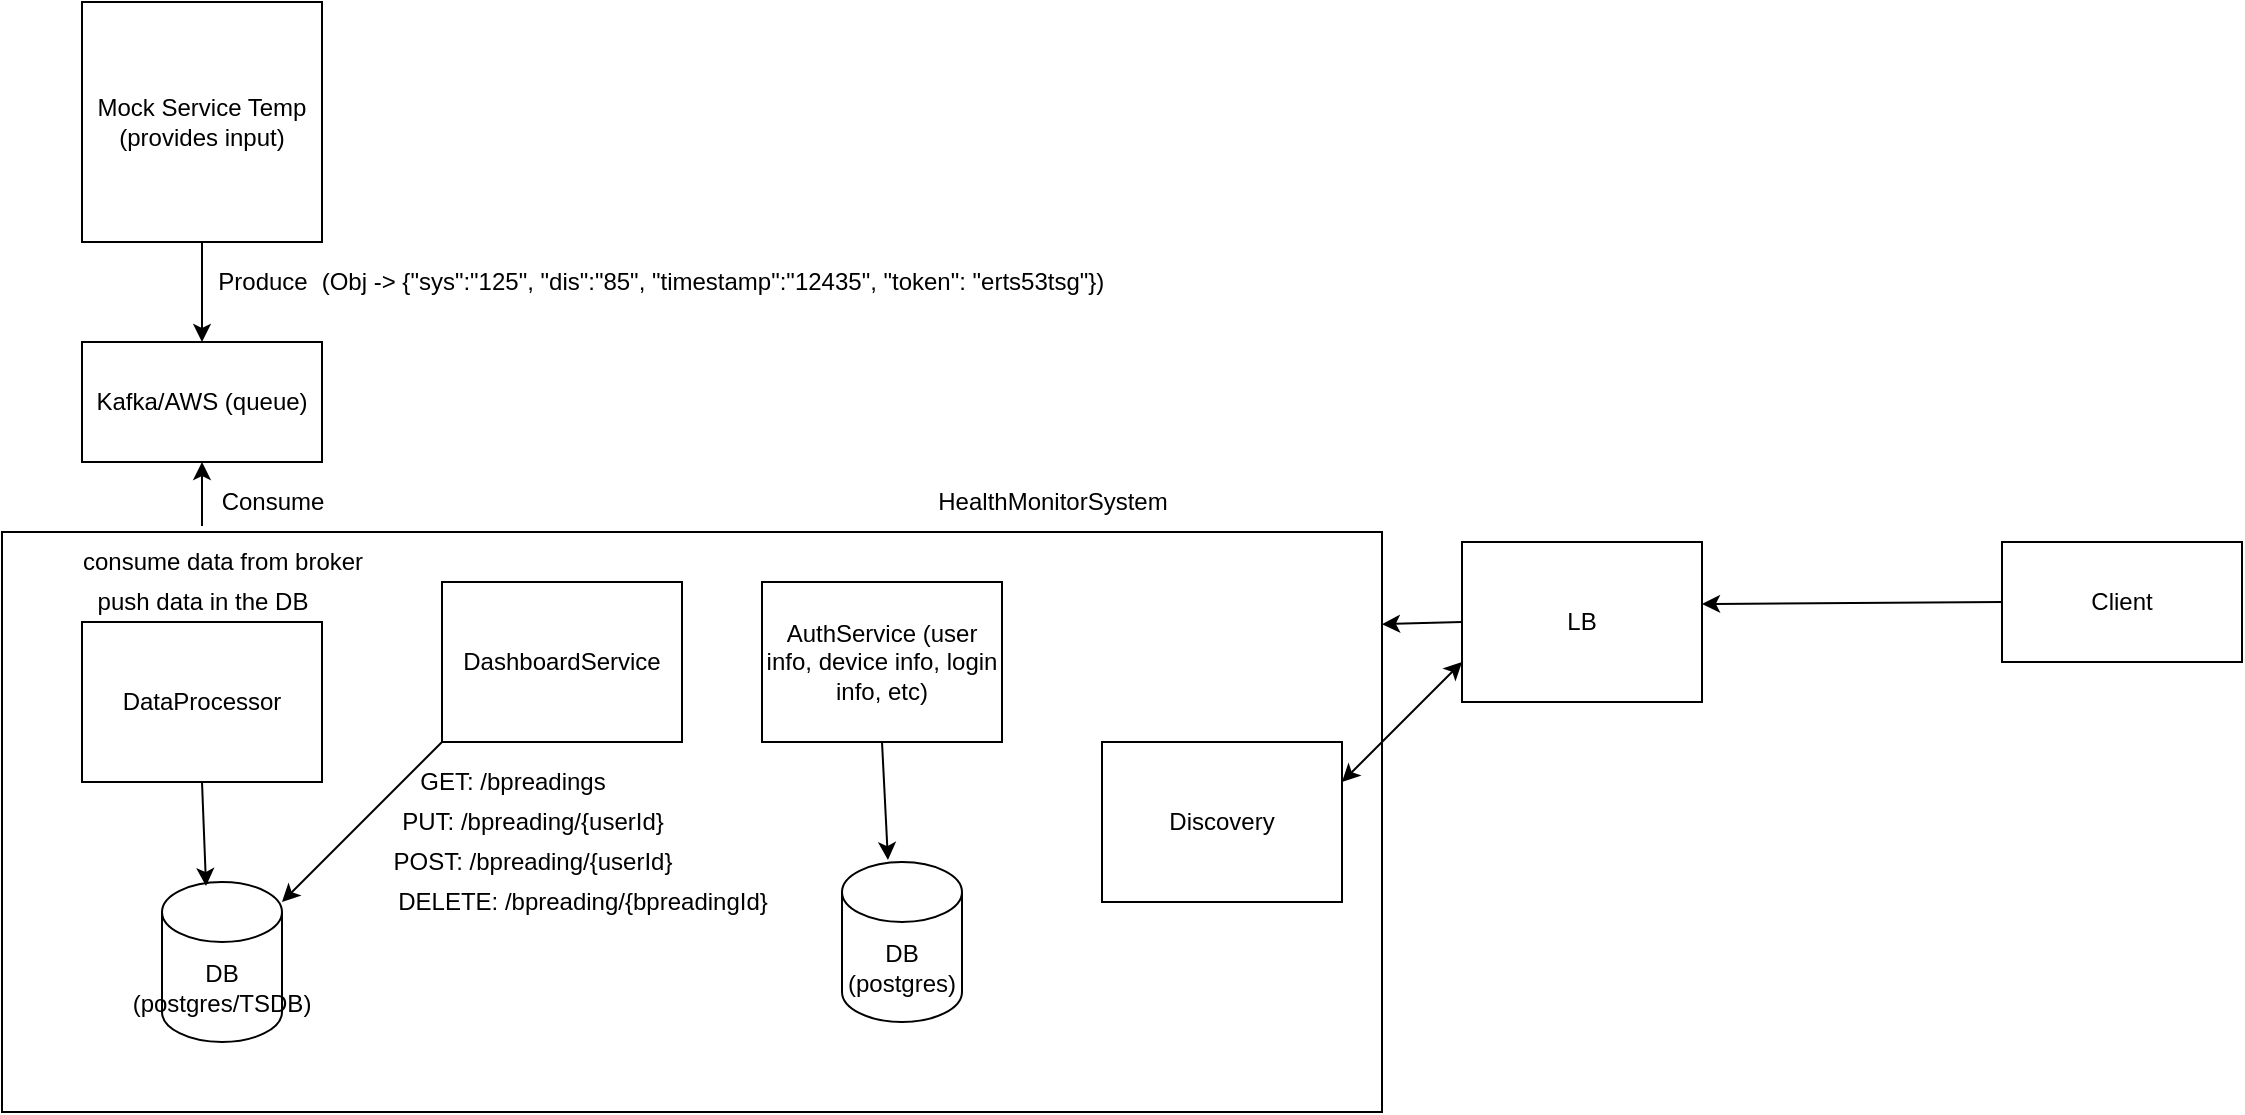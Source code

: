 <mxfile version="14.0.1" type="github">
  <diagram id="4xm_vAh3W-rZlw4PpbCW" name="Page-1">
    <mxGraphModel dx="1298" dy="834" grid="1" gridSize="10" guides="1" tooltips="1" connect="1" arrows="1" fold="1" page="1" pageScale="1" pageWidth="850" pageHeight="1100" math="0" shadow="0">
      <root>
        <mxCell id="0" />
        <mxCell id="1" parent="0" />
        <mxCell id="cq1kmCE_dH1wWy3KrnaW-49" value="" style="rounded=0;whiteSpace=wrap;html=1;" vertex="1" parent="1">
          <mxGeometry y="275" width="690" height="290" as="geometry" />
        </mxCell>
        <mxCell id="cq1kmCE_dH1wWy3KrnaW-1" value="Mock Service Temp (provides input)" style="rounded=0;whiteSpace=wrap;html=1;" vertex="1" parent="1">
          <mxGeometry x="40" y="10" width="120" height="120" as="geometry" />
        </mxCell>
        <mxCell id="cq1kmCE_dH1wWy3KrnaW-4" value="Client" style="rounded=0;whiteSpace=wrap;html=1;" vertex="1" parent="1">
          <mxGeometry x="1000" y="280" width="120" height="60" as="geometry" />
        </mxCell>
        <mxCell id="cq1kmCE_dH1wWy3KrnaW-7" value="" style="endArrow=classic;html=1;exitX=0;exitY=0.5;exitDx=0;exitDy=0;" edge="1" parent="1" source="cq1kmCE_dH1wWy3KrnaW-4">
          <mxGeometry width="50" height="50" relative="1" as="geometry">
            <mxPoint x="250" y="390" as="sourcePoint" />
            <mxPoint x="850" y="311" as="targetPoint" />
          </mxGeometry>
        </mxCell>
        <mxCell id="cq1kmCE_dH1wWy3KrnaW-9" value="&amp;nbsp; &amp;nbsp; &amp;nbsp; &amp;nbsp; &amp;nbsp; &amp;nbsp; &amp;nbsp; &amp;nbsp; &amp;nbsp; &amp;nbsp; &amp;nbsp; &amp;nbsp; &amp;nbsp; &amp;nbsp; &amp;nbsp; &amp;nbsp; &amp;nbsp; &amp;nbsp; &amp;nbsp; &amp;nbsp; &amp;nbsp;&amp;nbsp;" style="text;html=1;align=center;verticalAlign=middle;resizable=0;points=[];autosize=1;" vertex="1" parent="1">
          <mxGeometry x="50" y="210" width="160" height="20" as="geometry" />
        </mxCell>
        <mxCell id="cq1kmCE_dH1wWy3KrnaW-10" value="Kafka/AWS (queue)" style="rounded=0;whiteSpace=wrap;html=1;" vertex="1" parent="1">
          <mxGeometry x="40" y="180" width="120" height="60" as="geometry" />
        </mxCell>
        <mxCell id="cq1kmCE_dH1wWy3KrnaW-11" value="" style="endArrow=classic;html=1;exitX=0.5;exitY=1;exitDx=0;exitDy=0;entryX=0.5;entryY=0;entryDx=0;entryDy=0;" edge="1" parent="1" source="cq1kmCE_dH1wWy3KrnaW-1" target="cq1kmCE_dH1wWy3KrnaW-10">
          <mxGeometry width="50" height="50" relative="1" as="geometry">
            <mxPoint x="190" y="180" as="sourcePoint" />
            <mxPoint x="240" y="130" as="targetPoint" />
          </mxGeometry>
        </mxCell>
        <mxCell id="cq1kmCE_dH1wWy3KrnaW-12" value="Produce" style="text;html=1;align=center;verticalAlign=middle;resizable=0;points=[];autosize=1;" vertex="1" parent="1">
          <mxGeometry x="100" y="140" width="60" height="20" as="geometry" />
        </mxCell>
        <mxCell id="cq1kmCE_dH1wWy3KrnaW-13" value="" style="endArrow=classic;html=1;entryX=0.5;entryY=1;entryDx=0;entryDy=0;" edge="1" parent="1" target="cq1kmCE_dH1wWy3KrnaW-10">
          <mxGeometry width="50" height="50" relative="1" as="geometry">
            <mxPoint x="100" y="272" as="sourcePoint" />
            <mxPoint x="50" y="270" as="targetPoint" />
          </mxGeometry>
        </mxCell>
        <mxCell id="cq1kmCE_dH1wWy3KrnaW-14" value="Consume" style="text;html=1;align=center;verticalAlign=middle;resizable=0;points=[];autosize=1;" vertex="1" parent="1">
          <mxGeometry x="100" y="250" width="70" height="20" as="geometry" />
        </mxCell>
        <mxCell id="cq1kmCE_dH1wWy3KrnaW-22" value="(Obj -&amp;gt; {&quot;sys&quot;:&quot;125&quot;, &quot;dis&quot;:&quot;85&quot;, &quot;timestamp&quot;:&quot;12435&quot;, &quot;token&quot;: &quot;erts53tsg&quot;})" style="text;html=1;align=center;verticalAlign=middle;resizable=0;points=[];autosize=1;" vertex="1" parent="1">
          <mxGeometry x="150" y="140" width="410" height="20" as="geometry" />
        </mxCell>
        <mxCell id="cq1kmCE_dH1wWy3KrnaW-23" value="DashboardService" style="rounded=0;whiteSpace=wrap;html=1;" vertex="1" parent="1">
          <mxGeometry x="220" y="300" width="120" height="80" as="geometry" />
        </mxCell>
        <mxCell id="cq1kmCE_dH1wWy3KrnaW-26" value="GET: /bpreadings" style="text;html=1;align=center;verticalAlign=middle;resizable=0;points=[];autosize=1;" vertex="1" parent="1">
          <mxGeometry x="200" y="390" width="110" height="20" as="geometry" />
        </mxCell>
        <mxCell id="cq1kmCE_dH1wWy3KrnaW-27" value="PUT: /bpreading/{userId}" style="text;html=1;align=center;verticalAlign=middle;resizable=0;points=[];autosize=1;" vertex="1" parent="1">
          <mxGeometry x="190" y="410" width="150" height="20" as="geometry" />
        </mxCell>
        <mxCell id="cq1kmCE_dH1wWy3KrnaW-28" value="POST: /bpreading/{userId}" style="text;html=1;align=center;verticalAlign=middle;resizable=0;points=[];autosize=1;" vertex="1" parent="1">
          <mxGeometry x="190" y="430" width="150" height="20" as="geometry" />
        </mxCell>
        <mxCell id="cq1kmCE_dH1wWy3KrnaW-29" value="DELETE: /bpreading/{bpreadingId}" style="text;html=1;align=center;verticalAlign=middle;resizable=0;points=[];autosize=1;" vertex="1" parent="1">
          <mxGeometry x="190" y="450" width="200" height="20" as="geometry" />
        </mxCell>
        <mxCell id="cq1kmCE_dH1wWy3KrnaW-30" value="DataProcessor" style="rounded=0;whiteSpace=wrap;html=1;" vertex="1" parent="1">
          <mxGeometry x="40" y="320" width="120" height="80" as="geometry" />
        </mxCell>
        <mxCell id="cq1kmCE_dH1wWy3KrnaW-31" value="DB (postgres/TSDB)" style="shape=cylinder3;whiteSpace=wrap;html=1;boundedLbl=1;backgroundOutline=1;size=15;" vertex="1" parent="1">
          <mxGeometry x="80" y="450" width="60" height="80" as="geometry" />
        </mxCell>
        <mxCell id="cq1kmCE_dH1wWy3KrnaW-32" value="" style="endArrow=classic;html=1;exitX=0.5;exitY=1;exitDx=0;exitDy=0;entryX=0.367;entryY=0.025;entryDx=0;entryDy=0;entryPerimeter=0;" edge="1" parent="1" source="cq1kmCE_dH1wWy3KrnaW-30" target="cq1kmCE_dH1wWy3KrnaW-31">
          <mxGeometry width="50" height="50" relative="1" as="geometry">
            <mxPoint x="90" y="430" as="sourcePoint" />
            <mxPoint x="140" y="380" as="targetPoint" />
          </mxGeometry>
        </mxCell>
        <mxCell id="cq1kmCE_dH1wWy3KrnaW-33" value="consume data from broker" style="text;html=1;align=center;verticalAlign=middle;resizable=0;points=[];autosize=1;" vertex="1" parent="1">
          <mxGeometry x="30" y="280" width="160" height="20" as="geometry" />
        </mxCell>
        <mxCell id="cq1kmCE_dH1wWy3KrnaW-34" value="push data in the DB" style="text;html=1;align=center;verticalAlign=middle;resizable=0;points=[];autosize=1;" vertex="1" parent="1">
          <mxGeometry x="40" y="300" width="120" height="20" as="geometry" />
        </mxCell>
        <mxCell id="cq1kmCE_dH1wWy3KrnaW-35" value="AuthService (user info, device info, login info, etc)" style="rounded=0;whiteSpace=wrap;html=1;" vertex="1" parent="1">
          <mxGeometry x="380" y="300" width="120" height="80" as="geometry" />
        </mxCell>
        <mxCell id="cq1kmCE_dH1wWy3KrnaW-36" value="DB (postgres)" style="shape=cylinder3;whiteSpace=wrap;html=1;boundedLbl=1;backgroundOutline=1;size=15;" vertex="1" parent="1">
          <mxGeometry x="420" y="440" width="60" height="80" as="geometry" />
        </mxCell>
        <mxCell id="cq1kmCE_dH1wWy3KrnaW-37" value="" style="endArrow=classic;html=1;exitX=0.5;exitY=1;exitDx=0;exitDy=0;entryX=0.383;entryY=-0.012;entryDx=0;entryDy=0;entryPerimeter=0;" edge="1" parent="1" source="cq1kmCE_dH1wWy3KrnaW-35" target="cq1kmCE_dH1wWy3KrnaW-36">
          <mxGeometry width="50" height="50" relative="1" as="geometry">
            <mxPoint x="450" y="440" as="sourcePoint" />
            <mxPoint x="500" y="390" as="targetPoint" />
          </mxGeometry>
        </mxCell>
        <mxCell id="cq1kmCE_dH1wWy3KrnaW-38" value="LB" style="rounded=0;whiteSpace=wrap;html=1;" vertex="1" parent="1">
          <mxGeometry x="730" y="280" width="120" height="80" as="geometry" />
        </mxCell>
        <mxCell id="cq1kmCE_dH1wWy3KrnaW-39" value="Discovery" style="rounded=0;whiteSpace=wrap;html=1;" vertex="1" parent="1">
          <mxGeometry x="550" y="380" width="120" height="80" as="geometry" />
        </mxCell>
        <mxCell id="cq1kmCE_dH1wWy3KrnaW-46" value="" style="endArrow=classic;html=1;exitX=0;exitY=1;exitDx=0;exitDy=0;" edge="1" parent="1" source="cq1kmCE_dH1wWy3KrnaW-23" target="cq1kmCE_dH1wWy3KrnaW-31">
          <mxGeometry width="50" height="50" relative="1" as="geometry">
            <mxPoint x="340" y="380" as="sourcePoint" />
            <mxPoint x="390" y="330" as="targetPoint" />
          </mxGeometry>
        </mxCell>
        <mxCell id="cq1kmCE_dH1wWy3KrnaW-50" value="" style="endArrow=classic;startArrow=classic;html=1;entryX=0;entryY=0.75;entryDx=0;entryDy=0;exitX=1;exitY=0.25;exitDx=0;exitDy=0;" edge="1" parent="1" source="cq1kmCE_dH1wWy3KrnaW-39" target="cq1kmCE_dH1wWy3KrnaW-38">
          <mxGeometry width="50" height="50" relative="1" as="geometry">
            <mxPoint x="670" y="450" as="sourcePoint" />
            <mxPoint x="720" y="400" as="targetPoint" />
          </mxGeometry>
        </mxCell>
        <mxCell id="cq1kmCE_dH1wWy3KrnaW-51" value="" style="endArrow=classic;html=1;exitX=0;exitY=0.5;exitDx=0;exitDy=0;entryX=1;entryY=0.159;entryDx=0;entryDy=0;entryPerimeter=0;" edge="1" parent="1" source="cq1kmCE_dH1wWy3KrnaW-38" target="cq1kmCE_dH1wWy3KrnaW-49">
          <mxGeometry width="50" height="50" relative="1" as="geometry">
            <mxPoint x="700" y="340" as="sourcePoint" />
            <mxPoint x="750" y="290" as="targetPoint" />
          </mxGeometry>
        </mxCell>
        <mxCell id="cq1kmCE_dH1wWy3KrnaW-52" value="HealthMonitorSystem" style="text;html=1;align=center;verticalAlign=middle;resizable=0;points=[];autosize=1;" vertex="1" parent="1">
          <mxGeometry x="460" y="250" width="130" height="20" as="geometry" />
        </mxCell>
      </root>
    </mxGraphModel>
  </diagram>
</mxfile>
